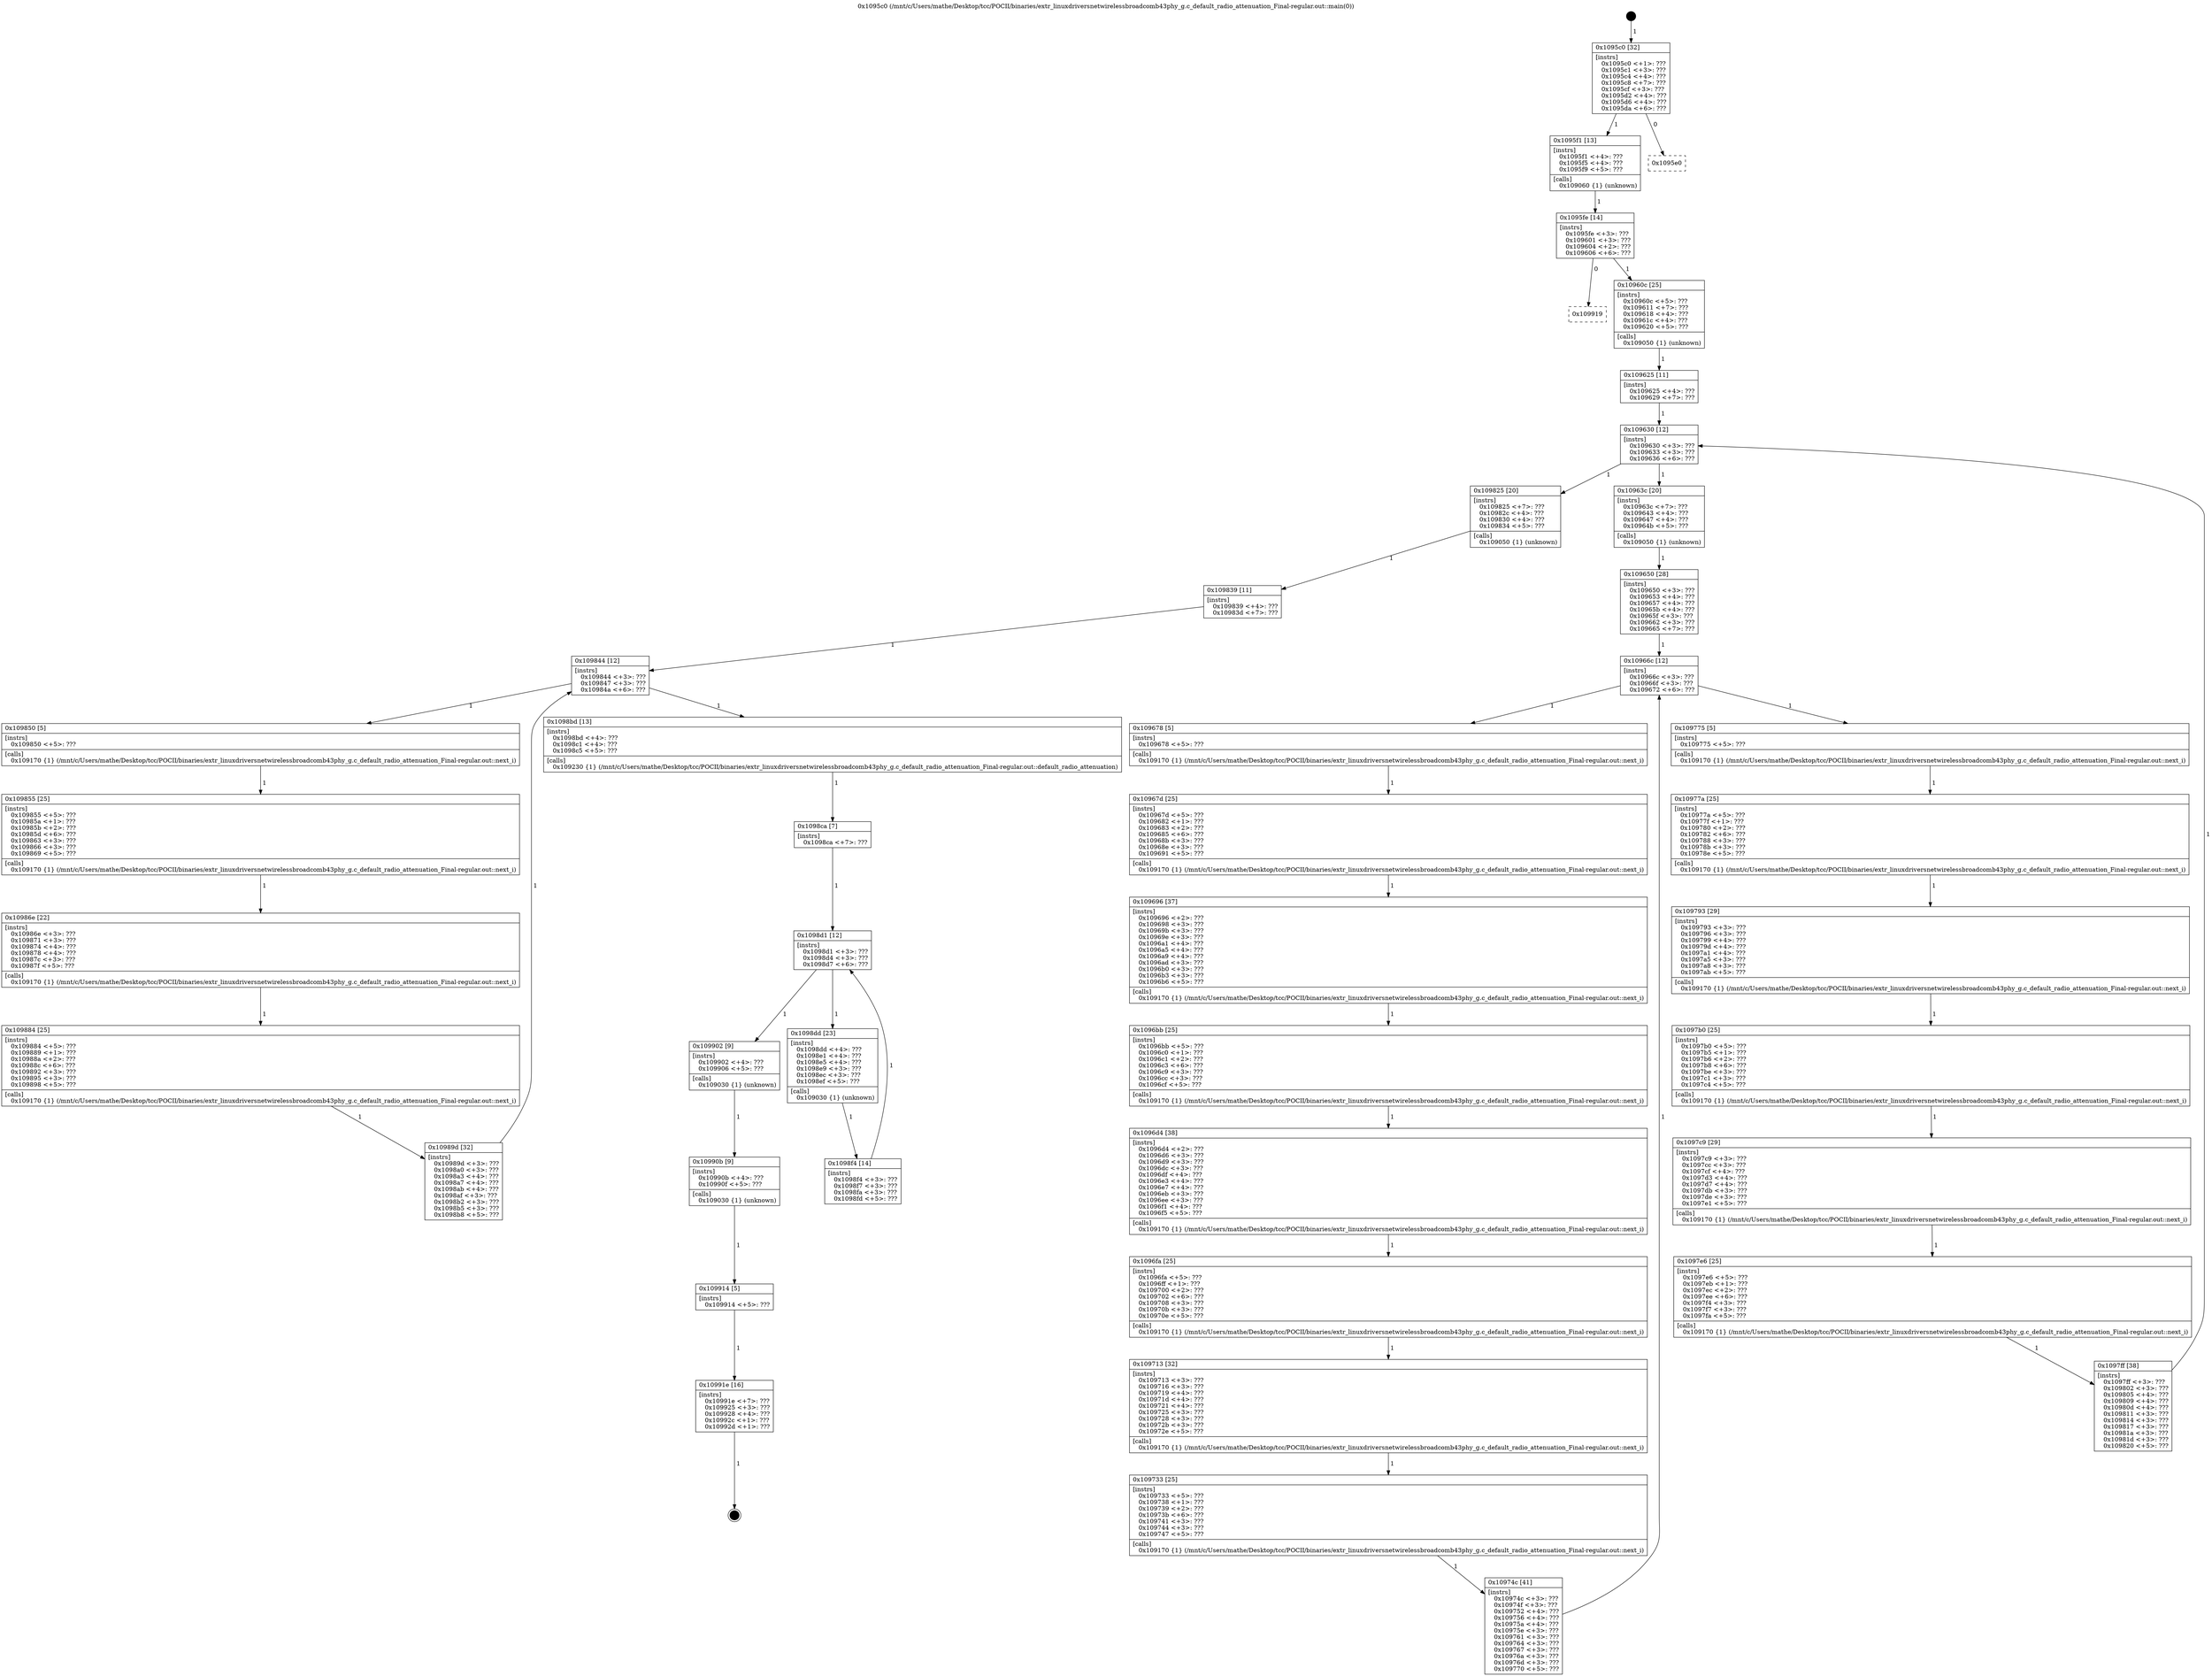 digraph "0x1095c0" {
  label = "0x1095c0 (/mnt/c/Users/mathe/Desktop/tcc/POCII/binaries/extr_linuxdriversnetwirelessbroadcomb43phy_g.c_default_radio_attenuation_Final-regular.out::main(0))"
  labelloc = "t"
  node[shape=record]

  Entry [label="",width=0.3,height=0.3,shape=circle,fillcolor=black,style=filled]
  "0x1095c0" [label="{
     0x1095c0 [32]\l
     | [instrs]\l
     &nbsp;&nbsp;0x1095c0 \<+1\>: ???\l
     &nbsp;&nbsp;0x1095c1 \<+3\>: ???\l
     &nbsp;&nbsp;0x1095c4 \<+4\>: ???\l
     &nbsp;&nbsp;0x1095c8 \<+7\>: ???\l
     &nbsp;&nbsp;0x1095cf \<+3\>: ???\l
     &nbsp;&nbsp;0x1095d2 \<+4\>: ???\l
     &nbsp;&nbsp;0x1095d6 \<+4\>: ???\l
     &nbsp;&nbsp;0x1095da \<+6\>: ???\l
  }"]
  "0x1095f1" [label="{
     0x1095f1 [13]\l
     | [instrs]\l
     &nbsp;&nbsp;0x1095f1 \<+4\>: ???\l
     &nbsp;&nbsp;0x1095f5 \<+4\>: ???\l
     &nbsp;&nbsp;0x1095f9 \<+5\>: ???\l
     | [calls]\l
     &nbsp;&nbsp;0x109060 \{1\} (unknown)\l
  }"]
  "0x1095e0" [label="{
     0x1095e0\l
  }", style=dashed]
  "0x1095fe" [label="{
     0x1095fe [14]\l
     | [instrs]\l
     &nbsp;&nbsp;0x1095fe \<+3\>: ???\l
     &nbsp;&nbsp;0x109601 \<+3\>: ???\l
     &nbsp;&nbsp;0x109604 \<+2\>: ???\l
     &nbsp;&nbsp;0x109606 \<+6\>: ???\l
  }"]
  "0x109919" [label="{
     0x109919\l
  }", style=dashed]
  "0x10960c" [label="{
     0x10960c [25]\l
     | [instrs]\l
     &nbsp;&nbsp;0x10960c \<+5\>: ???\l
     &nbsp;&nbsp;0x109611 \<+7\>: ???\l
     &nbsp;&nbsp;0x109618 \<+4\>: ???\l
     &nbsp;&nbsp;0x10961c \<+4\>: ???\l
     &nbsp;&nbsp;0x109620 \<+5\>: ???\l
     | [calls]\l
     &nbsp;&nbsp;0x109050 \{1\} (unknown)\l
  }"]
  Exit [label="",width=0.3,height=0.3,shape=circle,fillcolor=black,style=filled,peripheries=2]
  "0x109630" [label="{
     0x109630 [12]\l
     | [instrs]\l
     &nbsp;&nbsp;0x109630 \<+3\>: ???\l
     &nbsp;&nbsp;0x109633 \<+3\>: ???\l
     &nbsp;&nbsp;0x109636 \<+6\>: ???\l
  }"]
  "0x109825" [label="{
     0x109825 [20]\l
     | [instrs]\l
     &nbsp;&nbsp;0x109825 \<+7\>: ???\l
     &nbsp;&nbsp;0x10982c \<+4\>: ???\l
     &nbsp;&nbsp;0x109830 \<+4\>: ???\l
     &nbsp;&nbsp;0x109834 \<+5\>: ???\l
     | [calls]\l
     &nbsp;&nbsp;0x109050 \{1\} (unknown)\l
  }"]
  "0x10963c" [label="{
     0x10963c [20]\l
     | [instrs]\l
     &nbsp;&nbsp;0x10963c \<+7\>: ???\l
     &nbsp;&nbsp;0x109643 \<+4\>: ???\l
     &nbsp;&nbsp;0x109647 \<+4\>: ???\l
     &nbsp;&nbsp;0x10964b \<+5\>: ???\l
     | [calls]\l
     &nbsp;&nbsp;0x109050 \{1\} (unknown)\l
  }"]
  "0x10966c" [label="{
     0x10966c [12]\l
     | [instrs]\l
     &nbsp;&nbsp;0x10966c \<+3\>: ???\l
     &nbsp;&nbsp;0x10966f \<+3\>: ???\l
     &nbsp;&nbsp;0x109672 \<+6\>: ???\l
  }"]
  "0x109775" [label="{
     0x109775 [5]\l
     | [instrs]\l
     &nbsp;&nbsp;0x109775 \<+5\>: ???\l
     | [calls]\l
     &nbsp;&nbsp;0x109170 \{1\} (/mnt/c/Users/mathe/Desktop/tcc/POCII/binaries/extr_linuxdriversnetwirelessbroadcomb43phy_g.c_default_radio_attenuation_Final-regular.out::next_i)\l
  }"]
  "0x109678" [label="{
     0x109678 [5]\l
     | [instrs]\l
     &nbsp;&nbsp;0x109678 \<+5\>: ???\l
     | [calls]\l
     &nbsp;&nbsp;0x109170 \{1\} (/mnt/c/Users/mathe/Desktop/tcc/POCII/binaries/extr_linuxdriversnetwirelessbroadcomb43phy_g.c_default_radio_attenuation_Final-regular.out::next_i)\l
  }"]
  "0x10967d" [label="{
     0x10967d [25]\l
     | [instrs]\l
     &nbsp;&nbsp;0x10967d \<+5\>: ???\l
     &nbsp;&nbsp;0x109682 \<+1\>: ???\l
     &nbsp;&nbsp;0x109683 \<+2\>: ???\l
     &nbsp;&nbsp;0x109685 \<+6\>: ???\l
     &nbsp;&nbsp;0x10968b \<+3\>: ???\l
     &nbsp;&nbsp;0x10968e \<+3\>: ???\l
     &nbsp;&nbsp;0x109691 \<+5\>: ???\l
     | [calls]\l
     &nbsp;&nbsp;0x109170 \{1\} (/mnt/c/Users/mathe/Desktop/tcc/POCII/binaries/extr_linuxdriversnetwirelessbroadcomb43phy_g.c_default_radio_attenuation_Final-regular.out::next_i)\l
  }"]
  "0x109696" [label="{
     0x109696 [37]\l
     | [instrs]\l
     &nbsp;&nbsp;0x109696 \<+2\>: ???\l
     &nbsp;&nbsp;0x109698 \<+3\>: ???\l
     &nbsp;&nbsp;0x10969b \<+3\>: ???\l
     &nbsp;&nbsp;0x10969e \<+3\>: ???\l
     &nbsp;&nbsp;0x1096a1 \<+4\>: ???\l
     &nbsp;&nbsp;0x1096a5 \<+4\>: ???\l
     &nbsp;&nbsp;0x1096a9 \<+4\>: ???\l
     &nbsp;&nbsp;0x1096ad \<+3\>: ???\l
     &nbsp;&nbsp;0x1096b0 \<+3\>: ???\l
     &nbsp;&nbsp;0x1096b3 \<+3\>: ???\l
     &nbsp;&nbsp;0x1096b6 \<+5\>: ???\l
     | [calls]\l
     &nbsp;&nbsp;0x109170 \{1\} (/mnt/c/Users/mathe/Desktop/tcc/POCII/binaries/extr_linuxdriversnetwirelessbroadcomb43phy_g.c_default_radio_attenuation_Final-regular.out::next_i)\l
  }"]
  "0x1096bb" [label="{
     0x1096bb [25]\l
     | [instrs]\l
     &nbsp;&nbsp;0x1096bb \<+5\>: ???\l
     &nbsp;&nbsp;0x1096c0 \<+1\>: ???\l
     &nbsp;&nbsp;0x1096c1 \<+2\>: ???\l
     &nbsp;&nbsp;0x1096c3 \<+6\>: ???\l
     &nbsp;&nbsp;0x1096c9 \<+3\>: ???\l
     &nbsp;&nbsp;0x1096cc \<+3\>: ???\l
     &nbsp;&nbsp;0x1096cf \<+5\>: ???\l
     | [calls]\l
     &nbsp;&nbsp;0x109170 \{1\} (/mnt/c/Users/mathe/Desktop/tcc/POCII/binaries/extr_linuxdriversnetwirelessbroadcomb43phy_g.c_default_radio_attenuation_Final-regular.out::next_i)\l
  }"]
  "0x1096d4" [label="{
     0x1096d4 [38]\l
     | [instrs]\l
     &nbsp;&nbsp;0x1096d4 \<+2\>: ???\l
     &nbsp;&nbsp;0x1096d6 \<+3\>: ???\l
     &nbsp;&nbsp;0x1096d9 \<+3\>: ???\l
     &nbsp;&nbsp;0x1096dc \<+3\>: ???\l
     &nbsp;&nbsp;0x1096df \<+4\>: ???\l
     &nbsp;&nbsp;0x1096e3 \<+4\>: ???\l
     &nbsp;&nbsp;0x1096e7 \<+4\>: ???\l
     &nbsp;&nbsp;0x1096eb \<+3\>: ???\l
     &nbsp;&nbsp;0x1096ee \<+3\>: ???\l
     &nbsp;&nbsp;0x1096f1 \<+4\>: ???\l
     &nbsp;&nbsp;0x1096f5 \<+5\>: ???\l
     | [calls]\l
     &nbsp;&nbsp;0x109170 \{1\} (/mnt/c/Users/mathe/Desktop/tcc/POCII/binaries/extr_linuxdriversnetwirelessbroadcomb43phy_g.c_default_radio_attenuation_Final-regular.out::next_i)\l
  }"]
  "0x1096fa" [label="{
     0x1096fa [25]\l
     | [instrs]\l
     &nbsp;&nbsp;0x1096fa \<+5\>: ???\l
     &nbsp;&nbsp;0x1096ff \<+1\>: ???\l
     &nbsp;&nbsp;0x109700 \<+2\>: ???\l
     &nbsp;&nbsp;0x109702 \<+6\>: ???\l
     &nbsp;&nbsp;0x109708 \<+3\>: ???\l
     &nbsp;&nbsp;0x10970b \<+3\>: ???\l
     &nbsp;&nbsp;0x10970e \<+5\>: ???\l
     | [calls]\l
     &nbsp;&nbsp;0x109170 \{1\} (/mnt/c/Users/mathe/Desktop/tcc/POCII/binaries/extr_linuxdriversnetwirelessbroadcomb43phy_g.c_default_radio_attenuation_Final-regular.out::next_i)\l
  }"]
  "0x109713" [label="{
     0x109713 [32]\l
     | [instrs]\l
     &nbsp;&nbsp;0x109713 \<+3\>: ???\l
     &nbsp;&nbsp;0x109716 \<+3\>: ???\l
     &nbsp;&nbsp;0x109719 \<+4\>: ???\l
     &nbsp;&nbsp;0x10971d \<+4\>: ???\l
     &nbsp;&nbsp;0x109721 \<+4\>: ???\l
     &nbsp;&nbsp;0x109725 \<+3\>: ???\l
     &nbsp;&nbsp;0x109728 \<+3\>: ???\l
     &nbsp;&nbsp;0x10972b \<+3\>: ???\l
     &nbsp;&nbsp;0x10972e \<+5\>: ???\l
     | [calls]\l
     &nbsp;&nbsp;0x109170 \{1\} (/mnt/c/Users/mathe/Desktop/tcc/POCII/binaries/extr_linuxdriversnetwirelessbroadcomb43phy_g.c_default_radio_attenuation_Final-regular.out::next_i)\l
  }"]
  "0x109733" [label="{
     0x109733 [25]\l
     | [instrs]\l
     &nbsp;&nbsp;0x109733 \<+5\>: ???\l
     &nbsp;&nbsp;0x109738 \<+1\>: ???\l
     &nbsp;&nbsp;0x109739 \<+2\>: ???\l
     &nbsp;&nbsp;0x10973b \<+6\>: ???\l
     &nbsp;&nbsp;0x109741 \<+3\>: ???\l
     &nbsp;&nbsp;0x109744 \<+3\>: ???\l
     &nbsp;&nbsp;0x109747 \<+5\>: ???\l
     | [calls]\l
     &nbsp;&nbsp;0x109170 \{1\} (/mnt/c/Users/mathe/Desktop/tcc/POCII/binaries/extr_linuxdriversnetwirelessbroadcomb43phy_g.c_default_radio_attenuation_Final-regular.out::next_i)\l
  }"]
  "0x10974c" [label="{
     0x10974c [41]\l
     | [instrs]\l
     &nbsp;&nbsp;0x10974c \<+3\>: ???\l
     &nbsp;&nbsp;0x10974f \<+3\>: ???\l
     &nbsp;&nbsp;0x109752 \<+4\>: ???\l
     &nbsp;&nbsp;0x109756 \<+4\>: ???\l
     &nbsp;&nbsp;0x10975a \<+4\>: ???\l
     &nbsp;&nbsp;0x10975e \<+3\>: ???\l
     &nbsp;&nbsp;0x109761 \<+3\>: ???\l
     &nbsp;&nbsp;0x109764 \<+3\>: ???\l
     &nbsp;&nbsp;0x109767 \<+3\>: ???\l
     &nbsp;&nbsp;0x10976a \<+3\>: ???\l
     &nbsp;&nbsp;0x10976d \<+3\>: ???\l
     &nbsp;&nbsp;0x109770 \<+5\>: ???\l
  }"]
  "0x109650" [label="{
     0x109650 [28]\l
     | [instrs]\l
     &nbsp;&nbsp;0x109650 \<+3\>: ???\l
     &nbsp;&nbsp;0x109653 \<+4\>: ???\l
     &nbsp;&nbsp;0x109657 \<+4\>: ???\l
     &nbsp;&nbsp;0x10965b \<+4\>: ???\l
     &nbsp;&nbsp;0x10965f \<+3\>: ???\l
     &nbsp;&nbsp;0x109662 \<+3\>: ???\l
     &nbsp;&nbsp;0x109665 \<+7\>: ???\l
  }"]
  "0x10977a" [label="{
     0x10977a [25]\l
     | [instrs]\l
     &nbsp;&nbsp;0x10977a \<+5\>: ???\l
     &nbsp;&nbsp;0x10977f \<+1\>: ???\l
     &nbsp;&nbsp;0x109780 \<+2\>: ???\l
     &nbsp;&nbsp;0x109782 \<+6\>: ???\l
     &nbsp;&nbsp;0x109788 \<+3\>: ???\l
     &nbsp;&nbsp;0x10978b \<+3\>: ???\l
     &nbsp;&nbsp;0x10978e \<+5\>: ???\l
     | [calls]\l
     &nbsp;&nbsp;0x109170 \{1\} (/mnt/c/Users/mathe/Desktop/tcc/POCII/binaries/extr_linuxdriversnetwirelessbroadcomb43phy_g.c_default_radio_attenuation_Final-regular.out::next_i)\l
  }"]
  "0x109793" [label="{
     0x109793 [29]\l
     | [instrs]\l
     &nbsp;&nbsp;0x109793 \<+3\>: ???\l
     &nbsp;&nbsp;0x109796 \<+3\>: ???\l
     &nbsp;&nbsp;0x109799 \<+4\>: ???\l
     &nbsp;&nbsp;0x10979d \<+4\>: ???\l
     &nbsp;&nbsp;0x1097a1 \<+4\>: ???\l
     &nbsp;&nbsp;0x1097a5 \<+3\>: ???\l
     &nbsp;&nbsp;0x1097a8 \<+3\>: ???\l
     &nbsp;&nbsp;0x1097ab \<+5\>: ???\l
     | [calls]\l
     &nbsp;&nbsp;0x109170 \{1\} (/mnt/c/Users/mathe/Desktop/tcc/POCII/binaries/extr_linuxdriversnetwirelessbroadcomb43phy_g.c_default_radio_attenuation_Final-regular.out::next_i)\l
  }"]
  "0x1097b0" [label="{
     0x1097b0 [25]\l
     | [instrs]\l
     &nbsp;&nbsp;0x1097b0 \<+5\>: ???\l
     &nbsp;&nbsp;0x1097b5 \<+1\>: ???\l
     &nbsp;&nbsp;0x1097b6 \<+2\>: ???\l
     &nbsp;&nbsp;0x1097b8 \<+6\>: ???\l
     &nbsp;&nbsp;0x1097be \<+3\>: ???\l
     &nbsp;&nbsp;0x1097c1 \<+3\>: ???\l
     &nbsp;&nbsp;0x1097c4 \<+5\>: ???\l
     | [calls]\l
     &nbsp;&nbsp;0x109170 \{1\} (/mnt/c/Users/mathe/Desktop/tcc/POCII/binaries/extr_linuxdriversnetwirelessbroadcomb43phy_g.c_default_radio_attenuation_Final-regular.out::next_i)\l
  }"]
  "0x1097c9" [label="{
     0x1097c9 [29]\l
     | [instrs]\l
     &nbsp;&nbsp;0x1097c9 \<+3\>: ???\l
     &nbsp;&nbsp;0x1097cc \<+3\>: ???\l
     &nbsp;&nbsp;0x1097cf \<+4\>: ???\l
     &nbsp;&nbsp;0x1097d3 \<+4\>: ???\l
     &nbsp;&nbsp;0x1097d7 \<+4\>: ???\l
     &nbsp;&nbsp;0x1097db \<+3\>: ???\l
     &nbsp;&nbsp;0x1097de \<+3\>: ???\l
     &nbsp;&nbsp;0x1097e1 \<+5\>: ???\l
     | [calls]\l
     &nbsp;&nbsp;0x109170 \{1\} (/mnt/c/Users/mathe/Desktop/tcc/POCII/binaries/extr_linuxdriversnetwirelessbroadcomb43phy_g.c_default_radio_attenuation_Final-regular.out::next_i)\l
  }"]
  "0x1097e6" [label="{
     0x1097e6 [25]\l
     | [instrs]\l
     &nbsp;&nbsp;0x1097e6 \<+5\>: ???\l
     &nbsp;&nbsp;0x1097eb \<+1\>: ???\l
     &nbsp;&nbsp;0x1097ec \<+2\>: ???\l
     &nbsp;&nbsp;0x1097ee \<+6\>: ???\l
     &nbsp;&nbsp;0x1097f4 \<+3\>: ???\l
     &nbsp;&nbsp;0x1097f7 \<+3\>: ???\l
     &nbsp;&nbsp;0x1097fa \<+5\>: ???\l
     | [calls]\l
     &nbsp;&nbsp;0x109170 \{1\} (/mnt/c/Users/mathe/Desktop/tcc/POCII/binaries/extr_linuxdriversnetwirelessbroadcomb43phy_g.c_default_radio_attenuation_Final-regular.out::next_i)\l
  }"]
  "0x1097ff" [label="{
     0x1097ff [38]\l
     | [instrs]\l
     &nbsp;&nbsp;0x1097ff \<+3\>: ???\l
     &nbsp;&nbsp;0x109802 \<+3\>: ???\l
     &nbsp;&nbsp;0x109805 \<+4\>: ???\l
     &nbsp;&nbsp;0x109809 \<+4\>: ???\l
     &nbsp;&nbsp;0x10980d \<+4\>: ???\l
     &nbsp;&nbsp;0x109811 \<+3\>: ???\l
     &nbsp;&nbsp;0x109814 \<+3\>: ???\l
     &nbsp;&nbsp;0x109817 \<+3\>: ???\l
     &nbsp;&nbsp;0x10981a \<+3\>: ???\l
     &nbsp;&nbsp;0x10981d \<+3\>: ???\l
     &nbsp;&nbsp;0x109820 \<+5\>: ???\l
  }"]
  "0x109625" [label="{
     0x109625 [11]\l
     | [instrs]\l
     &nbsp;&nbsp;0x109625 \<+4\>: ???\l
     &nbsp;&nbsp;0x109629 \<+7\>: ???\l
  }"]
  "0x109844" [label="{
     0x109844 [12]\l
     | [instrs]\l
     &nbsp;&nbsp;0x109844 \<+3\>: ???\l
     &nbsp;&nbsp;0x109847 \<+3\>: ???\l
     &nbsp;&nbsp;0x10984a \<+6\>: ???\l
  }"]
  "0x1098bd" [label="{
     0x1098bd [13]\l
     | [instrs]\l
     &nbsp;&nbsp;0x1098bd \<+4\>: ???\l
     &nbsp;&nbsp;0x1098c1 \<+4\>: ???\l
     &nbsp;&nbsp;0x1098c5 \<+5\>: ???\l
     | [calls]\l
     &nbsp;&nbsp;0x109230 \{1\} (/mnt/c/Users/mathe/Desktop/tcc/POCII/binaries/extr_linuxdriversnetwirelessbroadcomb43phy_g.c_default_radio_attenuation_Final-regular.out::default_radio_attenuation)\l
  }"]
  "0x109850" [label="{
     0x109850 [5]\l
     | [instrs]\l
     &nbsp;&nbsp;0x109850 \<+5\>: ???\l
     | [calls]\l
     &nbsp;&nbsp;0x109170 \{1\} (/mnt/c/Users/mathe/Desktop/tcc/POCII/binaries/extr_linuxdriversnetwirelessbroadcomb43phy_g.c_default_radio_attenuation_Final-regular.out::next_i)\l
  }"]
  "0x109855" [label="{
     0x109855 [25]\l
     | [instrs]\l
     &nbsp;&nbsp;0x109855 \<+5\>: ???\l
     &nbsp;&nbsp;0x10985a \<+1\>: ???\l
     &nbsp;&nbsp;0x10985b \<+2\>: ???\l
     &nbsp;&nbsp;0x10985d \<+6\>: ???\l
     &nbsp;&nbsp;0x109863 \<+3\>: ???\l
     &nbsp;&nbsp;0x109866 \<+3\>: ???\l
     &nbsp;&nbsp;0x109869 \<+5\>: ???\l
     | [calls]\l
     &nbsp;&nbsp;0x109170 \{1\} (/mnt/c/Users/mathe/Desktop/tcc/POCII/binaries/extr_linuxdriversnetwirelessbroadcomb43phy_g.c_default_radio_attenuation_Final-regular.out::next_i)\l
  }"]
  "0x10986e" [label="{
     0x10986e [22]\l
     | [instrs]\l
     &nbsp;&nbsp;0x10986e \<+3\>: ???\l
     &nbsp;&nbsp;0x109871 \<+3\>: ???\l
     &nbsp;&nbsp;0x109874 \<+4\>: ???\l
     &nbsp;&nbsp;0x109878 \<+4\>: ???\l
     &nbsp;&nbsp;0x10987c \<+3\>: ???\l
     &nbsp;&nbsp;0x10987f \<+5\>: ???\l
     | [calls]\l
     &nbsp;&nbsp;0x109170 \{1\} (/mnt/c/Users/mathe/Desktop/tcc/POCII/binaries/extr_linuxdriversnetwirelessbroadcomb43phy_g.c_default_radio_attenuation_Final-regular.out::next_i)\l
  }"]
  "0x109884" [label="{
     0x109884 [25]\l
     | [instrs]\l
     &nbsp;&nbsp;0x109884 \<+5\>: ???\l
     &nbsp;&nbsp;0x109889 \<+1\>: ???\l
     &nbsp;&nbsp;0x10988a \<+2\>: ???\l
     &nbsp;&nbsp;0x10988c \<+6\>: ???\l
     &nbsp;&nbsp;0x109892 \<+3\>: ???\l
     &nbsp;&nbsp;0x109895 \<+3\>: ???\l
     &nbsp;&nbsp;0x109898 \<+5\>: ???\l
     | [calls]\l
     &nbsp;&nbsp;0x109170 \{1\} (/mnt/c/Users/mathe/Desktop/tcc/POCII/binaries/extr_linuxdriversnetwirelessbroadcomb43phy_g.c_default_radio_attenuation_Final-regular.out::next_i)\l
  }"]
  "0x10989d" [label="{
     0x10989d [32]\l
     | [instrs]\l
     &nbsp;&nbsp;0x10989d \<+3\>: ???\l
     &nbsp;&nbsp;0x1098a0 \<+3\>: ???\l
     &nbsp;&nbsp;0x1098a3 \<+4\>: ???\l
     &nbsp;&nbsp;0x1098a7 \<+4\>: ???\l
     &nbsp;&nbsp;0x1098ab \<+4\>: ???\l
     &nbsp;&nbsp;0x1098af \<+3\>: ???\l
     &nbsp;&nbsp;0x1098b2 \<+3\>: ???\l
     &nbsp;&nbsp;0x1098b5 \<+3\>: ???\l
     &nbsp;&nbsp;0x1098b8 \<+5\>: ???\l
  }"]
  "0x109839" [label="{
     0x109839 [11]\l
     | [instrs]\l
     &nbsp;&nbsp;0x109839 \<+4\>: ???\l
     &nbsp;&nbsp;0x10983d \<+7\>: ???\l
  }"]
  "0x1098d1" [label="{
     0x1098d1 [12]\l
     | [instrs]\l
     &nbsp;&nbsp;0x1098d1 \<+3\>: ???\l
     &nbsp;&nbsp;0x1098d4 \<+3\>: ???\l
     &nbsp;&nbsp;0x1098d7 \<+6\>: ???\l
  }"]
  "0x109902" [label="{
     0x109902 [9]\l
     | [instrs]\l
     &nbsp;&nbsp;0x109902 \<+4\>: ???\l
     &nbsp;&nbsp;0x109906 \<+5\>: ???\l
     | [calls]\l
     &nbsp;&nbsp;0x109030 \{1\} (unknown)\l
  }"]
  "0x1098dd" [label="{
     0x1098dd [23]\l
     | [instrs]\l
     &nbsp;&nbsp;0x1098dd \<+4\>: ???\l
     &nbsp;&nbsp;0x1098e1 \<+4\>: ???\l
     &nbsp;&nbsp;0x1098e5 \<+4\>: ???\l
     &nbsp;&nbsp;0x1098e9 \<+3\>: ???\l
     &nbsp;&nbsp;0x1098ec \<+3\>: ???\l
     &nbsp;&nbsp;0x1098ef \<+5\>: ???\l
     | [calls]\l
     &nbsp;&nbsp;0x109030 \{1\} (unknown)\l
  }"]
  "0x1098f4" [label="{
     0x1098f4 [14]\l
     | [instrs]\l
     &nbsp;&nbsp;0x1098f4 \<+3\>: ???\l
     &nbsp;&nbsp;0x1098f7 \<+3\>: ???\l
     &nbsp;&nbsp;0x1098fa \<+3\>: ???\l
     &nbsp;&nbsp;0x1098fd \<+5\>: ???\l
  }"]
  "0x1098ca" [label="{
     0x1098ca [7]\l
     | [instrs]\l
     &nbsp;&nbsp;0x1098ca \<+7\>: ???\l
  }"]
  "0x10990b" [label="{
     0x10990b [9]\l
     | [instrs]\l
     &nbsp;&nbsp;0x10990b \<+4\>: ???\l
     &nbsp;&nbsp;0x10990f \<+5\>: ???\l
     | [calls]\l
     &nbsp;&nbsp;0x109030 \{1\} (unknown)\l
  }"]
  "0x109914" [label="{
     0x109914 [5]\l
     | [instrs]\l
     &nbsp;&nbsp;0x109914 \<+5\>: ???\l
  }"]
  "0x10991e" [label="{
     0x10991e [16]\l
     | [instrs]\l
     &nbsp;&nbsp;0x10991e \<+7\>: ???\l
     &nbsp;&nbsp;0x109925 \<+3\>: ???\l
     &nbsp;&nbsp;0x109928 \<+4\>: ???\l
     &nbsp;&nbsp;0x10992c \<+1\>: ???\l
     &nbsp;&nbsp;0x10992d \<+1\>: ???\l
  }"]
  Entry -> "0x1095c0" [label=" 1"]
  "0x1095c0" -> "0x1095f1" [label=" 1"]
  "0x1095c0" -> "0x1095e0" [label=" 0"]
  "0x1095f1" -> "0x1095fe" [label=" 1"]
  "0x1095fe" -> "0x109919" [label=" 0"]
  "0x1095fe" -> "0x10960c" [label=" 1"]
  "0x10991e" -> Exit [label=" 1"]
  "0x10960c" -> "0x109625" [label=" 1"]
  "0x109630" -> "0x109825" [label=" 1"]
  "0x109630" -> "0x10963c" [label=" 1"]
  "0x10963c" -> "0x109650" [label=" 1"]
  "0x10966c" -> "0x109775" [label=" 1"]
  "0x10966c" -> "0x109678" [label=" 1"]
  "0x109678" -> "0x10967d" [label=" 1"]
  "0x10967d" -> "0x109696" [label=" 1"]
  "0x109696" -> "0x1096bb" [label=" 1"]
  "0x1096bb" -> "0x1096d4" [label=" 1"]
  "0x1096d4" -> "0x1096fa" [label=" 1"]
  "0x1096fa" -> "0x109713" [label=" 1"]
  "0x109713" -> "0x109733" [label=" 1"]
  "0x109733" -> "0x10974c" [label=" 1"]
  "0x109650" -> "0x10966c" [label=" 1"]
  "0x10974c" -> "0x10966c" [label=" 1"]
  "0x109775" -> "0x10977a" [label=" 1"]
  "0x10977a" -> "0x109793" [label=" 1"]
  "0x109793" -> "0x1097b0" [label=" 1"]
  "0x1097b0" -> "0x1097c9" [label=" 1"]
  "0x1097c9" -> "0x1097e6" [label=" 1"]
  "0x1097e6" -> "0x1097ff" [label=" 1"]
  "0x109625" -> "0x109630" [label=" 1"]
  "0x1097ff" -> "0x109630" [label=" 1"]
  "0x109825" -> "0x109839" [label=" 1"]
  "0x109844" -> "0x1098bd" [label=" 1"]
  "0x109844" -> "0x109850" [label=" 1"]
  "0x109850" -> "0x109855" [label=" 1"]
  "0x109855" -> "0x10986e" [label=" 1"]
  "0x10986e" -> "0x109884" [label=" 1"]
  "0x109884" -> "0x10989d" [label=" 1"]
  "0x109839" -> "0x109844" [label=" 1"]
  "0x10989d" -> "0x109844" [label=" 1"]
  "0x1098bd" -> "0x1098ca" [label=" 1"]
  "0x1098d1" -> "0x109902" [label=" 1"]
  "0x1098d1" -> "0x1098dd" [label=" 1"]
  "0x1098dd" -> "0x1098f4" [label=" 1"]
  "0x1098ca" -> "0x1098d1" [label=" 1"]
  "0x1098f4" -> "0x1098d1" [label=" 1"]
  "0x109902" -> "0x10990b" [label=" 1"]
  "0x10990b" -> "0x109914" [label=" 1"]
  "0x109914" -> "0x10991e" [label=" 1"]
}
